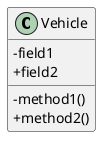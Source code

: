 @startuml
skinparam classAttributeIconSize 0
class Vehicle {
 -field1
 +field2
 -method1()
 +method2()
}
@enduml
